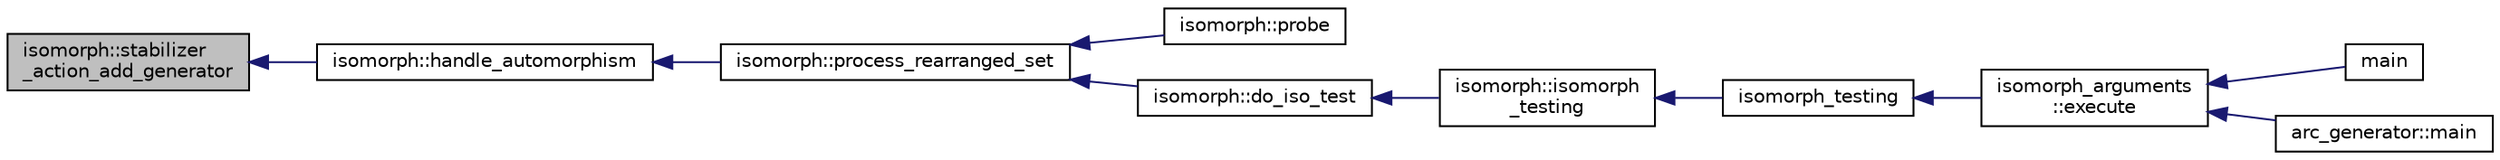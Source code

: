 digraph "isomorph::stabilizer_action_add_generator"
{
  edge [fontname="Helvetica",fontsize="10",labelfontname="Helvetica",labelfontsize="10"];
  node [fontname="Helvetica",fontsize="10",shape=record];
  rankdir="LR";
  Node13163 [label="isomorph::stabilizer\l_action_add_generator",height=0.2,width=0.4,color="black", fillcolor="grey75", style="filled", fontcolor="black"];
  Node13163 -> Node13164 [dir="back",color="midnightblue",fontsize="10",style="solid",fontname="Helvetica"];
  Node13164 [label="isomorph::handle_automorphism",height=0.2,width=0.4,color="black", fillcolor="white", style="filled",URL="$d3/d5f/classisomorph.html#a95e0ae39f992234f7cbeb6f1d57d82df"];
  Node13164 -> Node13165 [dir="back",color="midnightblue",fontsize="10",style="solid",fontname="Helvetica"];
  Node13165 [label="isomorph::process_rearranged_set",height=0.2,width=0.4,color="black", fillcolor="white", style="filled",URL="$d3/d5f/classisomorph.html#a7767fd5f1da6dfd7f93810be99ba4ab6"];
  Node13165 -> Node13166 [dir="back",color="midnightblue",fontsize="10",style="solid",fontname="Helvetica"];
  Node13166 [label="isomorph::probe",height=0.2,width=0.4,color="black", fillcolor="white", style="filled",URL="$d3/d5f/classisomorph.html#a9cb6fed7b6ac639d886b117a1f454441"];
  Node13165 -> Node13167 [dir="back",color="midnightblue",fontsize="10",style="solid",fontname="Helvetica"];
  Node13167 [label="isomorph::do_iso_test",height=0.2,width=0.4,color="black", fillcolor="white", style="filled",URL="$d3/d5f/classisomorph.html#a51fc3bf5cc3a99282a489b2df37ee24e"];
  Node13167 -> Node13168 [dir="back",color="midnightblue",fontsize="10",style="solid",fontname="Helvetica"];
  Node13168 [label="isomorph::isomorph\l_testing",height=0.2,width=0.4,color="black", fillcolor="white", style="filled",URL="$d3/d5f/classisomorph.html#ad7945ec94ba0ba16953482edfaa4da6e"];
  Node13168 -> Node13169 [dir="back",color="midnightblue",fontsize="10",style="solid",fontname="Helvetica"];
  Node13169 [label="isomorph_testing",height=0.2,width=0.4,color="black", fillcolor="white", style="filled",URL="$d4/d7e/isomorph__global_8_c.html#a5a73cbe9f89c4727f086482ee2d238f9"];
  Node13169 -> Node13170 [dir="back",color="midnightblue",fontsize="10",style="solid",fontname="Helvetica"];
  Node13170 [label="isomorph_arguments\l::execute",height=0.2,width=0.4,color="black", fillcolor="white", style="filled",URL="$d5/de4/classisomorph__arguments.html#aa85e472d14906abdd5672dc66027583e"];
  Node13170 -> Node13171 [dir="back",color="midnightblue",fontsize="10",style="solid",fontname="Helvetica"];
  Node13171 [label="main",height=0.2,width=0.4,color="black", fillcolor="white", style="filled",URL="$d1/d5e/blt__main_8_c.html#a217dbf8b442f20279ea00b898af96f52"];
  Node13170 -> Node13172 [dir="back",color="midnightblue",fontsize="10",style="solid",fontname="Helvetica"];
  Node13172 [label="arc_generator::main",height=0.2,width=0.4,color="black", fillcolor="white", style="filled",URL="$d4/d21/classarc__generator.html#ad80140b51b165dad1fe6ab232be7829a"];
}
